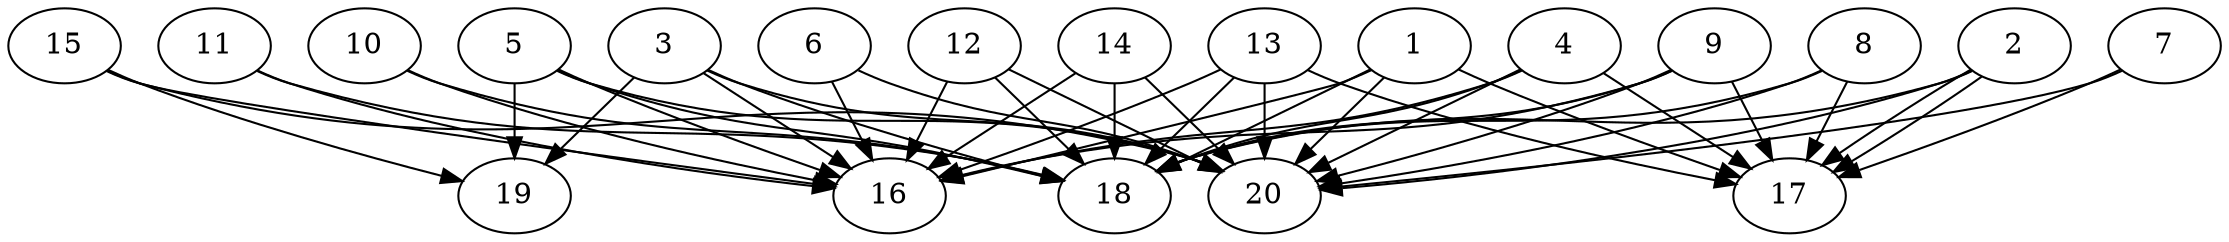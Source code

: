 // DAG automatically generated by daggen at Thu Oct  3 13:58:44 2019
// ./daggen --dot -n 20 --ccr 0.5 --fat 0.9 --regular 0.7 --density 0.9 --mindata 5242880 --maxdata 52428800 
digraph G {
  1 [size="99233792", alpha="0.12", expect_size="49616896"] 
  1 -> 16 [size ="49616896"]
  1 -> 17 [size ="49616896"]
  1 -> 18 [size ="49616896"]
  1 -> 20 [size ="49616896"]
  2 [size="65796096", alpha="0.02", expect_size="32898048"] 
  2 -> 17 [size ="32898048"]
  2 -> 17 [size ="32898048"]
  2 -> 18 [size ="32898048"]
  2 -> 20 [size ="32898048"]
  3 [size="21860352", alpha="0.06", expect_size="10930176"] 
  3 -> 16 [size ="10930176"]
  3 -> 18 [size ="10930176"]
  3 -> 19 [size ="10930176"]
  3 -> 20 [size ="10930176"]
  4 [size="102649856", alpha="0.13", expect_size="51324928"] 
  4 -> 16 [size ="51324928"]
  4 -> 17 [size ="51324928"]
  4 -> 18 [size ="51324928"]
  4 -> 20 [size ="51324928"]
  5 [size="87410688", alpha="0.06", expect_size="43705344"] 
  5 -> 16 [size ="43705344"]
  5 -> 18 [size ="43705344"]
  5 -> 19 [size ="43705344"]
  5 -> 20 [size ="43705344"]
  6 [size="92821504", alpha="0.17", expect_size="46410752"] 
  6 -> 16 [size ="46410752"]
  6 -> 20 [size ="46410752"]
  7 [size="87175168", alpha="0.03", expect_size="43587584"] 
  7 -> 17 [size ="43587584"]
  7 -> 20 [size ="43587584"]
  8 [size="63389696", alpha="0.12", expect_size="31694848"] 
  8 -> 17 [size ="31694848"]
  8 -> 18 [size ="31694848"]
  8 -> 20 [size ="31694848"]
  9 [size="29698048", alpha="0.12", expect_size="14849024"] 
  9 -> 16 [size ="14849024"]
  9 -> 17 [size ="14849024"]
  9 -> 18 [size ="14849024"]
  9 -> 20 [size ="14849024"]
  10 [size="20963328", alpha="0.06", expect_size="10481664"] 
  10 -> 16 [size ="10481664"]
  10 -> 18 [size ="10481664"]
  11 [size="10549248", alpha="0.11", expect_size="5274624"] 
  11 -> 16 [size ="5274624"]
  11 -> 18 [size ="5274624"]
  12 [size="65120256", alpha="0.05", expect_size="32560128"] 
  12 -> 16 [size ="32560128"]
  12 -> 18 [size ="32560128"]
  12 -> 20 [size ="32560128"]
  13 [size="72314880", alpha="0.16", expect_size="36157440"] 
  13 -> 16 [size ="36157440"]
  13 -> 17 [size ="36157440"]
  13 -> 18 [size ="36157440"]
  13 -> 20 [size ="36157440"]
  14 [size="99940352", alpha="0.08", expect_size="49970176"] 
  14 -> 16 [size ="49970176"]
  14 -> 18 [size ="49970176"]
  14 -> 20 [size ="49970176"]
  15 [size="65810432", alpha="0.19", expect_size="32905216"] 
  15 -> 16 [size ="32905216"]
  15 -> 19 [size ="32905216"]
  15 -> 20 [size ="32905216"]
  16 [size="94775296", alpha="0.16", expect_size="47387648"] 
  17 [size="78798848", alpha="0.03", expect_size="39399424"] 
  18 [size="91295744", alpha="0.09", expect_size="45647872"] 
  19 [size="54661120", alpha="0.18", expect_size="27330560"] 
  20 [size="18376704", alpha="0.15", expect_size="9188352"] 
}
